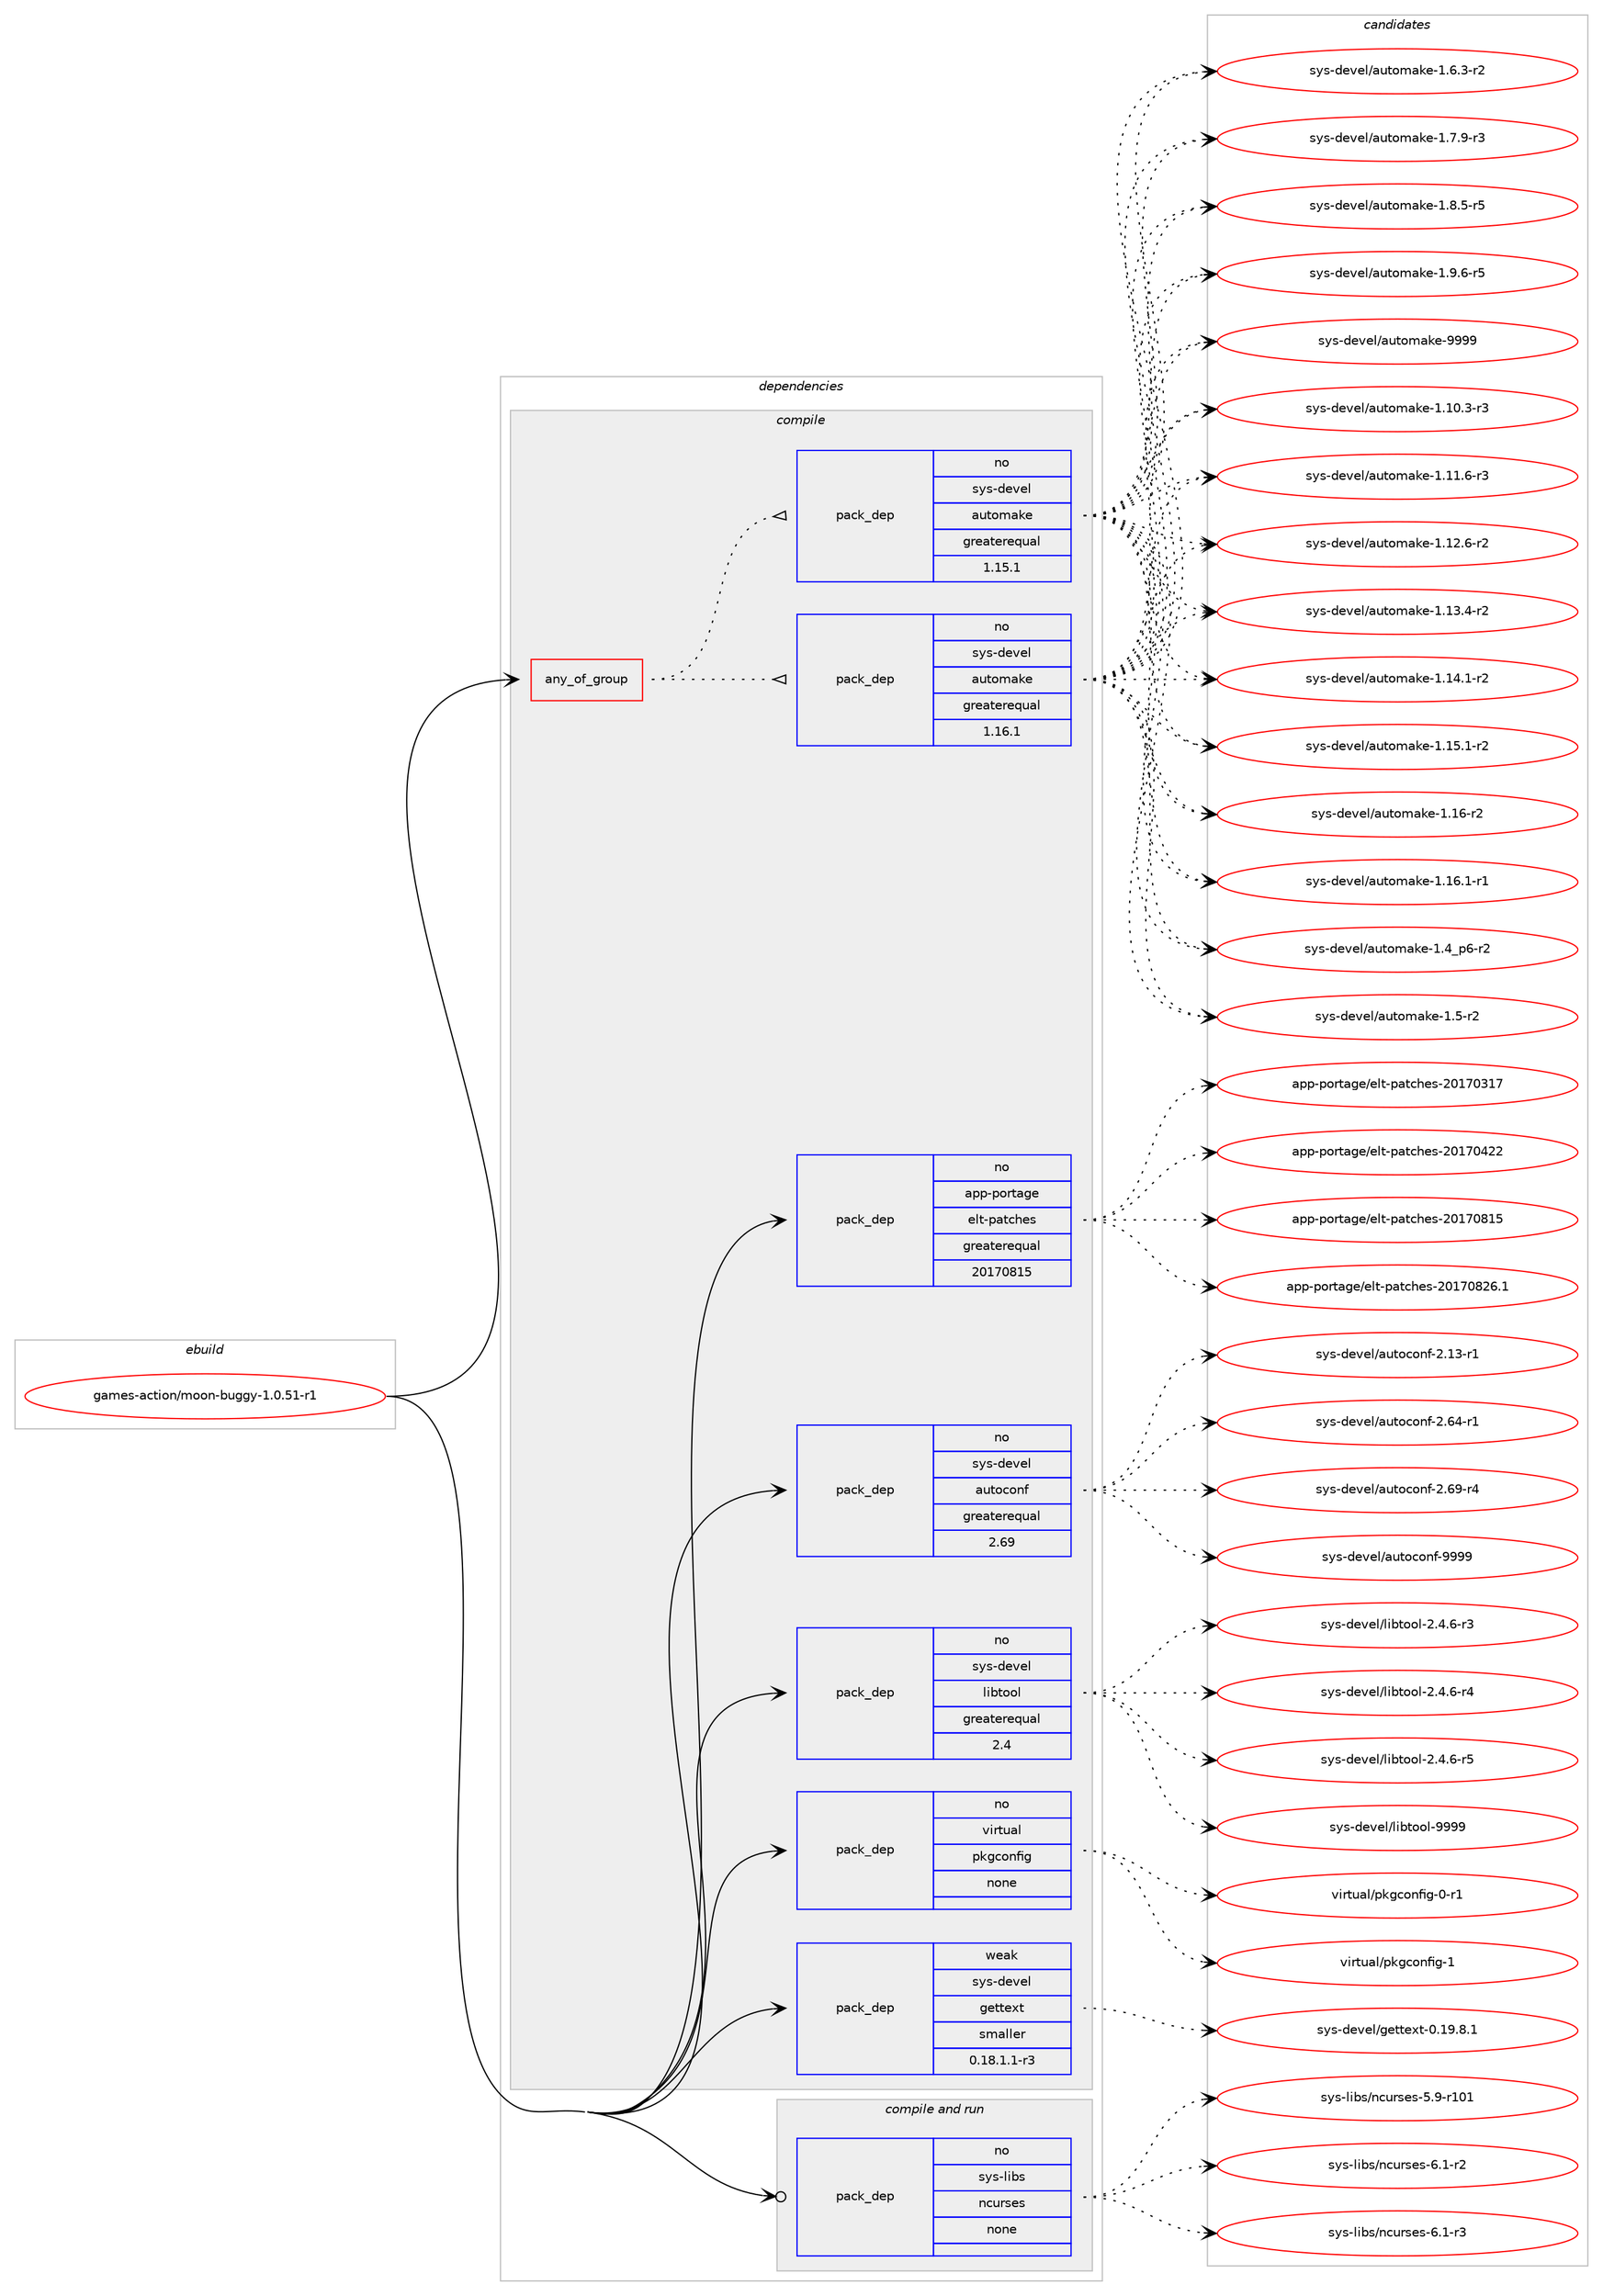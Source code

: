 digraph prolog {

# *************
# Graph options
# *************

newrank=true;
concentrate=true;
compound=true;
graph [rankdir=LR,fontname=Helvetica,fontsize=10,ranksep=1.5];#, ranksep=2.5, nodesep=0.2];
edge  [arrowhead=vee];
node  [fontname=Helvetica,fontsize=10];

# **********
# The ebuild
# **********

subgraph cluster_leftcol {
color=gray;
rank=same;
label=<<i>ebuild</i>>;
id [label="games-action/moon-buggy-1.0.51-r1", color=red, width=4, href="../games-action/moon-buggy-1.0.51-r1.svg"];
}

# ****************
# The dependencies
# ****************

subgraph cluster_midcol {
color=gray;
label=<<i>dependencies</i>>;
subgraph cluster_compile {
fillcolor="#eeeeee";
style=filled;
label=<<i>compile</i>>;
subgraph any64 {
dependency1583 [label=<<TABLE BORDER="0" CELLBORDER="1" CELLSPACING="0" CELLPADDING="4"><TR><TD CELLPADDING="10">any_of_group</TD></TR></TABLE>>, shape=none, color=red];subgraph pack1352 {
dependency1584 [label=<<TABLE BORDER="0" CELLBORDER="1" CELLSPACING="0" CELLPADDING="4" WIDTH="220"><TR><TD ROWSPAN="6" CELLPADDING="30">pack_dep</TD></TR><TR><TD WIDTH="110">no</TD></TR><TR><TD>sys-devel</TD></TR><TR><TD>automake</TD></TR><TR><TD>greaterequal</TD></TR><TR><TD>1.16.1</TD></TR></TABLE>>, shape=none, color=blue];
}
dependency1583:e -> dependency1584:w [weight=20,style="dotted",arrowhead="oinv"];
subgraph pack1353 {
dependency1585 [label=<<TABLE BORDER="0" CELLBORDER="1" CELLSPACING="0" CELLPADDING="4" WIDTH="220"><TR><TD ROWSPAN="6" CELLPADDING="30">pack_dep</TD></TR><TR><TD WIDTH="110">no</TD></TR><TR><TD>sys-devel</TD></TR><TR><TD>automake</TD></TR><TR><TD>greaterequal</TD></TR><TR><TD>1.15.1</TD></TR></TABLE>>, shape=none, color=blue];
}
dependency1583:e -> dependency1585:w [weight=20,style="dotted",arrowhead="oinv"];
}
id:e -> dependency1583:w [weight=20,style="solid",arrowhead="vee"];
subgraph pack1354 {
dependency1586 [label=<<TABLE BORDER="0" CELLBORDER="1" CELLSPACING="0" CELLPADDING="4" WIDTH="220"><TR><TD ROWSPAN="6" CELLPADDING="30">pack_dep</TD></TR><TR><TD WIDTH="110">no</TD></TR><TR><TD>app-portage</TD></TR><TR><TD>elt-patches</TD></TR><TR><TD>greaterequal</TD></TR><TR><TD>20170815</TD></TR></TABLE>>, shape=none, color=blue];
}
id:e -> dependency1586:w [weight=20,style="solid",arrowhead="vee"];
subgraph pack1355 {
dependency1587 [label=<<TABLE BORDER="0" CELLBORDER="1" CELLSPACING="0" CELLPADDING="4" WIDTH="220"><TR><TD ROWSPAN="6" CELLPADDING="30">pack_dep</TD></TR><TR><TD WIDTH="110">no</TD></TR><TR><TD>sys-devel</TD></TR><TR><TD>autoconf</TD></TR><TR><TD>greaterequal</TD></TR><TR><TD>2.69</TD></TR></TABLE>>, shape=none, color=blue];
}
id:e -> dependency1587:w [weight=20,style="solid",arrowhead="vee"];
subgraph pack1356 {
dependency1588 [label=<<TABLE BORDER="0" CELLBORDER="1" CELLSPACING="0" CELLPADDING="4" WIDTH="220"><TR><TD ROWSPAN="6" CELLPADDING="30">pack_dep</TD></TR><TR><TD WIDTH="110">no</TD></TR><TR><TD>sys-devel</TD></TR><TR><TD>libtool</TD></TR><TR><TD>greaterequal</TD></TR><TR><TD>2.4</TD></TR></TABLE>>, shape=none, color=blue];
}
id:e -> dependency1588:w [weight=20,style="solid",arrowhead="vee"];
subgraph pack1357 {
dependency1589 [label=<<TABLE BORDER="0" CELLBORDER="1" CELLSPACING="0" CELLPADDING="4" WIDTH="220"><TR><TD ROWSPAN="6" CELLPADDING="30">pack_dep</TD></TR><TR><TD WIDTH="110">no</TD></TR><TR><TD>virtual</TD></TR><TR><TD>pkgconfig</TD></TR><TR><TD>none</TD></TR><TR><TD></TD></TR></TABLE>>, shape=none, color=blue];
}
id:e -> dependency1589:w [weight=20,style="solid",arrowhead="vee"];
subgraph pack1358 {
dependency1590 [label=<<TABLE BORDER="0" CELLBORDER="1" CELLSPACING="0" CELLPADDING="4" WIDTH="220"><TR><TD ROWSPAN="6" CELLPADDING="30">pack_dep</TD></TR><TR><TD WIDTH="110">weak</TD></TR><TR><TD>sys-devel</TD></TR><TR><TD>gettext</TD></TR><TR><TD>smaller</TD></TR><TR><TD>0.18.1.1-r3</TD></TR></TABLE>>, shape=none, color=blue];
}
id:e -> dependency1590:w [weight=20,style="solid",arrowhead="vee"];
}
subgraph cluster_compileandrun {
fillcolor="#eeeeee";
style=filled;
label=<<i>compile and run</i>>;
subgraph pack1359 {
dependency1591 [label=<<TABLE BORDER="0" CELLBORDER="1" CELLSPACING="0" CELLPADDING="4" WIDTH="220"><TR><TD ROWSPAN="6" CELLPADDING="30">pack_dep</TD></TR><TR><TD WIDTH="110">no</TD></TR><TR><TD>sys-libs</TD></TR><TR><TD>ncurses</TD></TR><TR><TD>none</TD></TR><TR><TD></TD></TR></TABLE>>, shape=none, color=blue];
}
id:e -> dependency1591:w [weight=20,style="solid",arrowhead="odotvee"];
}
subgraph cluster_run {
fillcolor="#eeeeee";
style=filled;
label=<<i>run</i>>;
}
}

# **************
# The candidates
# **************

subgraph cluster_choices {
rank=same;
color=gray;
label=<<i>candidates</i>>;

subgraph choice1352 {
color=black;
nodesep=1;
choice11512111545100101118101108479711711611110997107101454946494846514511451 [label="sys-devel/automake-1.10.3-r3", color=red, width=4,href="../sys-devel/automake-1.10.3-r3.svg"];
choice11512111545100101118101108479711711611110997107101454946494946544511451 [label="sys-devel/automake-1.11.6-r3", color=red, width=4,href="../sys-devel/automake-1.11.6-r3.svg"];
choice11512111545100101118101108479711711611110997107101454946495046544511450 [label="sys-devel/automake-1.12.6-r2", color=red, width=4,href="../sys-devel/automake-1.12.6-r2.svg"];
choice11512111545100101118101108479711711611110997107101454946495146524511450 [label="sys-devel/automake-1.13.4-r2", color=red, width=4,href="../sys-devel/automake-1.13.4-r2.svg"];
choice11512111545100101118101108479711711611110997107101454946495246494511450 [label="sys-devel/automake-1.14.1-r2", color=red, width=4,href="../sys-devel/automake-1.14.1-r2.svg"];
choice11512111545100101118101108479711711611110997107101454946495346494511450 [label="sys-devel/automake-1.15.1-r2", color=red, width=4,href="../sys-devel/automake-1.15.1-r2.svg"];
choice1151211154510010111810110847971171161111099710710145494649544511450 [label="sys-devel/automake-1.16-r2", color=red, width=4,href="../sys-devel/automake-1.16-r2.svg"];
choice11512111545100101118101108479711711611110997107101454946495446494511449 [label="sys-devel/automake-1.16.1-r1", color=red, width=4,href="../sys-devel/automake-1.16.1-r1.svg"];
choice115121115451001011181011084797117116111109971071014549465295112544511450 [label="sys-devel/automake-1.4_p6-r2", color=red, width=4,href="../sys-devel/automake-1.4_p6-r2.svg"];
choice11512111545100101118101108479711711611110997107101454946534511450 [label="sys-devel/automake-1.5-r2", color=red, width=4,href="../sys-devel/automake-1.5-r2.svg"];
choice115121115451001011181011084797117116111109971071014549465446514511450 [label="sys-devel/automake-1.6.3-r2", color=red, width=4,href="../sys-devel/automake-1.6.3-r2.svg"];
choice115121115451001011181011084797117116111109971071014549465546574511451 [label="sys-devel/automake-1.7.9-r3", color=red, width=4,href="../sys-devel/automake-1.7.9-r3.svg"];
choice115121115451001011181011084797117116111109971071014549465646534511453 [label="sys-devel/automake-1.8.5-r5", color=red, width=4,href="../sys-devel/automake-1.8.5-r5.svg"];
choice115121115451001011181011084797117116111109971071014549465746544511453 [label="sys-devel/automake-1.9.6-r5", color=red, width=4,href="../sys-devel/automake-1.9.6-r5.svg"];
choice115121115451001011181011084797117116111109971071014557575757 [label="sys-devel/automake-9999", color=red, width=4,href="../sys-devel/automake-9999.svg"];
dependency1584:e -> choice11512111545100101118101108479711711611110997107101454946494846514511451:w [style=dotted,weight="100"];
dependency1584:e -> choice11512111545100101118101108479711711611110997107101454946494946544511451:w [style=dotted,weight="100"];
dependency1584:e -> choice11512111545100101118101108479711711611110997107101454946495046544511450:w [style=dotted,weight="100"];
dependency1584:e -> choice11512111545100101118101108479711711611110997107101454946495146524511450:w [style=dotted,weight="100"];
dependency1584:e -> choice11512111545100101118101108479711711611110997107101454946495246494511450:w [style=dotted,weight="100"];
dependency1584:e -> choice11512111545100101118101108479711711611110997107101454946495346494511450:w [style=dotted,weight="100"];
dependency1584:e -> choice1151211154510010111810110847971171161111099710710145494649544511450:w [style=dotted,weight="100"];
dependency1584:e -> choice11512111545100101118101108479711711611110997107101454946495446494511449:w [style=dotted,weight="100"];
dependency1584:e -> choice115121115451001011181011084797117116111109971071014549465295112544511450:w [style=dotted,weight="100"];
dependency1584:e -> choice11512111545100101118101108479711711611110997107101454946534511450:w [style=dotted,weight="100"];
dependency1584:e -> choice115121115451001011181011084797117116111109971071014549465446514511450:w [style=dotted,weight="100"];
dependency1584:e -> choice115121115451001011181011084797117116111109971071014549465546574511451:w [style=dotted,weight="100"];
dependency1584:e -> choice115121115451001011181011084797117116111109971071014549465646534511453:w [style=dotted,weight="100"];
dependency1584:e -> choice115121115451001011181011084797117116111109971071014549465746544511453:w [style=dotted,weight="100"];
dependency1584:e -> choice115121115451001011181011084797117116111109971071014557575757:w [style=dotted,weight="100"];
}
subgraph choice1353 {
color=black;
nodesep=1;
choice11512111545100101118101108479711711611110997107101454946494846514511451 [label="sys-devel/automake-1.10.3-r3", color=red, width=4,href="../sys-devel/automake-1.10.3-r3.svg"];
choice11512111545100101118101108479711711611110997107101454946494946544511451 [label="sys-devel/automake-1.11.6-r3", color=red, width=4,href="../sys-devel/automake-1.11.6-r3.svg"];
choice11512111545100101118101108479711711611110997107101454946495046544511450 [label="sys-devel/automake-1.12.6-r2", color=red, width=4,href="../sys-devel/automake-1.12.6-r2.svg"];
choice11512111545100101118101108479711711611110997107101454946495146524511450 [label="sys-devel/automake-1.13.4-r2", color=red, width=4,href="../sys-devel/automake-1.13.4-r2.svg"];
choice11512111545100101118101108479711711611110997107101454946495246494511450 [label="sys-devel/automake-1.14.1-r2", color=red, width=4,href="../sys-devel/automake-1.14.1-r2.svg"];
choice11512111545100101118101108479711711611110997107101454946495346494511450 [label="sys-devel/automake-1.15.1-r2", color=red, width=4,href="../sys-devel/automake-1.15.1-r2.svg"];
choice1151211154510010111810110847971171161111099710710145494649544511450 [label="sys-devel/automake-1.16-r2", color=red, width=4,href="../sys-devel/automake-1.16-r2.svg"];
choice11512111545100101118101108479711711611110997107101454946495446494511449 [label="sys-devel/automake-1.16.1-r1", color=red, width=4,href="../sys-devel/automake-1.16.1-r1.svg"];
choice115121115451001011181011084797117116111109971071014549465295112544511450 [label="sys-devel/automake-1.4_p6-r2", color=red, width=4,href="../sys-devel/automake-1.4_p6-r2.svg"];
choice11512111545100101118101108479711711611110997107101454946534511450 [label="sys-devel/automake-1.5-r2", color=red, width=4,href="../sys-devel/automake-1.5-r2.svg"];
choice115121115451001011181011084797117116111109971071014549465446514511450 [label="sys-devel/automake-1.6.3-r2", color=red, width=4,href="../sys-devel/automake-1.6.3-r2.svg"];
choice115121115451001011181011084797117116111109971071014549465546574511451 [label="sys-devel/automake-1.7.9-r3", color=red, width=4,href="../sys-devel/automake-1.7.9-r3.svg"];
choice115121115451001011181011084797117116111109971071014549465646534511453 [label="sys-devel/automake-1.8.5-r5", color=red, width=4,href="../sys-devel/automake-1.8.5-r5.svg"];
choice115121115451001011181011084797117116111109971071014549465746544511453 [label="sys-devel/automake-1.9.6-r5", color=red, width=4,href="../sys-devel/automake-1.9.6-r5.svg"];
choice115121115451001011181011084797117116111109971071014557575757 [label="sys-devel/automake-9999", color=red, width=4,href="../sys-devel/automake-9999.svg"];
dependency1585:e -> choice11512111545100101118101108479711711611110997107101454946494846514511451:w [style=dotted,weight="100"];
dependency1585:e -> choice11512111545100101118101108479711711611110997107101454946494946544511451:w [style=dotted,weight="100"];
dependency1585:e -> choice11512111545100101118101108479711711611110997107101454946495046544511450:w [style=dotted,weight="100"];
dependency1585:e -> choice11512111545100101118101108479711711611110997107101454946495146524511450:w [style=dotted,weight="100"];
dependency1585:e -> choice11512111545100101118101108479711711611110997107101454946495246494511450:w [style=dotted,weight="100"];
dependency1585:e -> choice11512111545100101118101108479711711611110997107101454946495346494511450:w [style=dotted,weight="100"];
dependency1585:e -> choice1151211154510010111810110847971171161111099710710145494649544511450:w [style=dotted,weight="100"];
dependency1585:e -> choice11512111545100101118101108479711711611110997107101454946495446494511449:w [style=dotted,weight="100"];
dependency1585:e -> choice115121115451001011181011084797117116111109971071014549465295112544511450:w [style=dotted,weight="100"];
dependency1585:e -> choice11512111545100101118101108479711711611110997107101454946534511450:w [style=dotted,weight="100"];
dependency1585:e -> choice115121115451001011181011084797117116111109971071014549465446514511450:w [style=dotted,weight="100"];
dependency1585:e -> choice115121115451001011181011084797117116111109971071014549465546574511451:w [style=dotted,weight="100"];
dependency1585:e -> choice115121115451001011181011084797117116111109971071014549465646534511453:w [style=dotted,weight="100"];
dependency1585:e -> choice115121115451001011181011084797117116111109971071014549465746544511453:w [style=dotted,weight="100"];
dependency1585:e -> choice115121115451001011181011084797117116111109971071014557575757:w [style=dotted,weight="100"];
}
subgraph choice1354 {
color=black;
nodesep=1;
choice97112112451121111141169710310147101108116451129711699104101115455048495548514955 [label="app-portage/elt-patches-20170317", color=red, width=4,href="../app-portage/elt-patches-20170317.svg"];
choice97112112451121111141169710310147101108116451129711699104101115455048495548525050 [label="app-portage/elt-patches-20170422", color=red, width=4,href="../app-portage/elt-patches-20170422.svg"];
choice97112112451121111141169710310147101108116451129711699104101115455048495548564953 [label="app-portage/elt-patches-20170815", color=red, width=4,href="../app-portage/elt-patches-20170815.svg"];
choice971121124511211111411697103101471011081164511297116991041011154550484955485650544649 [label="app-portage/elt-patches-20170826.1", color=red, width=4,href="../app-portage/elt-patches-20170826.1.svg"];
dependency1586:e -> choice97112112451121111141169710310147101108116451129711699104101115455048495548514955:w [style=dotted,weight="100"];
dependency1586:e -> choice97112112451121111141169710310147101108116451129711699104101115455048495548525050:w [style=dotted,weight="100"];
dependency1586:e -> choice97112112451121111141169710310147101108116451129711699104101115455048495548564953:w [style=dotted,weight="100"];
dependency1586:e -> choice971121124511211111411697103101471011081164511297116991041011154550484955485650544649:w [style=dotted,weight="100"];
}
subgraph choice1355 {
color=black;
nodesep=1;
choice1151211154510010111810110847971171161119911111010245504649514511449 [label="sys-devel/autoconf-2.13-r1", color=red, width=4,href="../sys-devel/autoconf-2.13-r1.svg"];
choice1151211154510010111810110847971171161119911111010245504654524511449 [label="sys-devel/autoconf-2.64-r1", color=red, width=4,href="../sys-devel/autoconf-2.64-r1.svg"];
choice1151211154510010111810110847971171161119911111010245504654574511452 [label="sys-devel/autoconf-2.69-r4", color=red, width=4,href="../sys-devel/autoconf-2.69-r4.svg"];
choice115121115451001011181011084797117116111991111101024557575757 [label="sys-devel/autoconf-9999", color=red, width=4,href="../sys-devel/autoconf-9999.svg"];
dependency1587:e -> choice1151211154510010111810110847971171161119911111010245504649514511449:w [style=dotted,weight="100"];
dependency1587:e -> choice1151211154510010111810110847971171161119911111010245504654524511449:w [style=dotted,weight="100"];
dependency1587:e -> choice1151211154510010111810110847971171161119911111010245504654574511452:w [style=dotted,weight="100"];
dependency1587:e -> choice115121115451001011181011084797117116111991111101024557575757:w [style=dotted,weight="100"];
}
subgraph choice1356 {
color=black;
nodesep=1;
choice1151211154510010111810110847108105981161111111084550465246544511451 [label="sys-devel/libtool-2.4.6-r3", color=red, width=4,href="../sys-devel/libtool-2.4.6-r3.svg"];
choice1151211154510010111810110847108105981161111111084550465246544511452 [label="sys-devel/libtool-2.4.6-r4", color=red, width=4,href="../sys-devel/libtool-2.4.6-r4.svg"];
choice1151211154510010111810110847108105981161111111084550465246544511453 [label="sys-devel/libtool-2.4.6-r5", color=red, width=4,href="../sys-devel/libtool-2.4.6-r5.svg"];
choice1151211154510010111810110847108105981161111111084557575757 [label="sys-devel/libtool-9999", color=red, width=4,href="../sys-devel/libtool-9999.svg"];
dependency1588:e -> choice1151211154510010111810110847108105981161111111084550465246544511451:w [style=dotted,weight="100"];
dependency1588:e -> choice1151211154510010111810110847108105981161111111084550465246544511452:w [style=dotted,weight="100"];
dependency1588:e -> choice1151211154510010111810110847108105981161111111084550465246544511453:w [style=dotted,weight="100"];
dependency1588:e -> choice1151211154510010111810110847108105981161111111084557575757:w [style=dotted,weight="100"];
}
subgraph choice1357 {
color=black;
nodesep=1;
choice11810511411611797108471121071039911111010210510345484511449 [label="virtual/pkgconfig-0-r1", color=red, width=4,href="../virtual/pkgconfig-0-r1.svg"];
choice1181051141161179710847112107103991111101021051034549 [label="virtual/pkgconfig-1", color=red, width=4,href="../virtual/pkgconfig-1.svg"];
dependency1589:e -> choice11810511411611797108471121071039911111010210510345484511449:w [style=dotted,weight="100"];
dependency1589:e -> choice1181051141161179710847112107103991111101021051034549:w [style=dotted,weight="100"];
}
subgraph choice1358 {
color=black;
nodesep=1;
choice1151211154510010111810110847103101116116101120116454846495746564649 [label="sys-devel/gettext-0.19.8.1", color=red, width=4,href="../sys-devel/gettext-0.19.8.1.svg"];
dependency1590:e -> choice1151211154510010111810110847103101116116101120116454846495746564649:w [style=dotted,weight="100"];
}
subgraph choice1359 {
color=black;
nodesep=1;
choice115121115451081059811547110991171141151011154553465745114494849 [label="sys-libs/ncurses-5.9-r101", color=red, width=4,href="../sys-libs/ncurses-5.9-r101.svg"];
choice11512111545108105981154711099117114115101115455446494511450 [label="sys-libs/ncurses-6.1-r2", color=red, width=4,href="../sys-libs/ncurses-6.1-r2.svg"];
choice11512111545108105981154711099117114115101115455446494511451 [label="sys-libs/ncurses-6.1-r3", color=red, width=4,href="../sys-libs/ncurses-6.1-r3.svg"];
dependency1591:e -> choice115121115451081059811547110991171141151011154553465745114494849:w [style=dotted,weight="100"];
dependency1591:e -> choice11512111545108105981154711099117114115101115455446494511450:w [style=dotted,weight="100"];
dependency1591:e -> choice11512111545108105981154711099117114115101115455446494511451:w [style=dotted,weight="100"];
}
}

}
